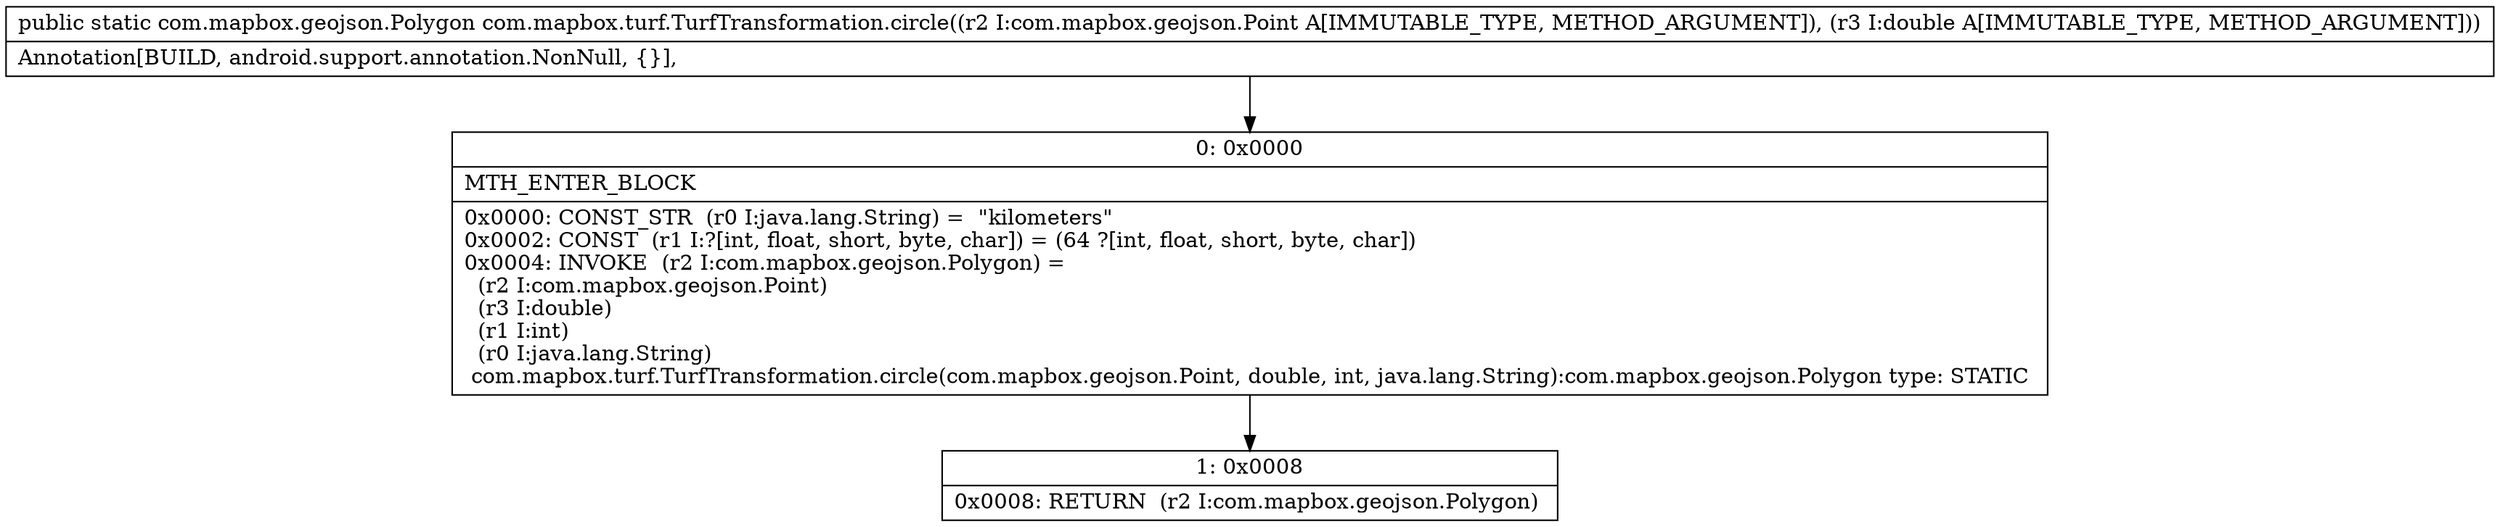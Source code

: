 digraph "CFG forcom.mapbox.turf.TurfTransformation.circle(Lcom\/mapbox\/geojson\/Point;D)Lcom\/mapbox\/geojson\/Polygon;" {
Node_0 [shape=record,label="{0\:\ 0x0000|MTH_ENTER_BLOCK\l|0x0000: CONST_STR  (r0 I:java.lang.String) =  \"kilometers\" \l0x0002: CONST  (r1 I:?[int, float, short, byte, char]) = (64 ?[int, float, short, byte, char]) \l0x0004: INVOKE  (r2 I:com.mapbox.geojson.Polygon) = \l  (r2 I:com.mapbox.geojson.Point)\l  (r3 I:double)\l  (r1 I:int)\l  (r0 I:java.lang.String)\l com.mapbox.turf.TurfTransformation.circle(com.mapbox.geojson.Point, double, int, java.lang.String):com.mapbox.geojson.Polygon type: STATIC \l}"];
Node_1 [shape=record,label="{1\:\ 0x0008|0x0008: RETURN  (r2 I:com.mapbox.geojson.Polygon) \l}"];
MethodNode[shape=record,label="{public static com.mapbox.geojson.Polygon com.mapbox.turf.TurfTransformation.circle((r2 I:com.mapbox.geojson.Point A[IMMUTABLE_TYPE, METHOD_ARGUMENT]), (r3 I:double A[IMMUTABLE_TYPE, METHOD_ARGUMENT]))  | Annotation[BUILD, android.support.annotation.NonNull, \{\}], \l}"];
MethodNode -> Node_0;
Node_0 -> Node_1;
}

